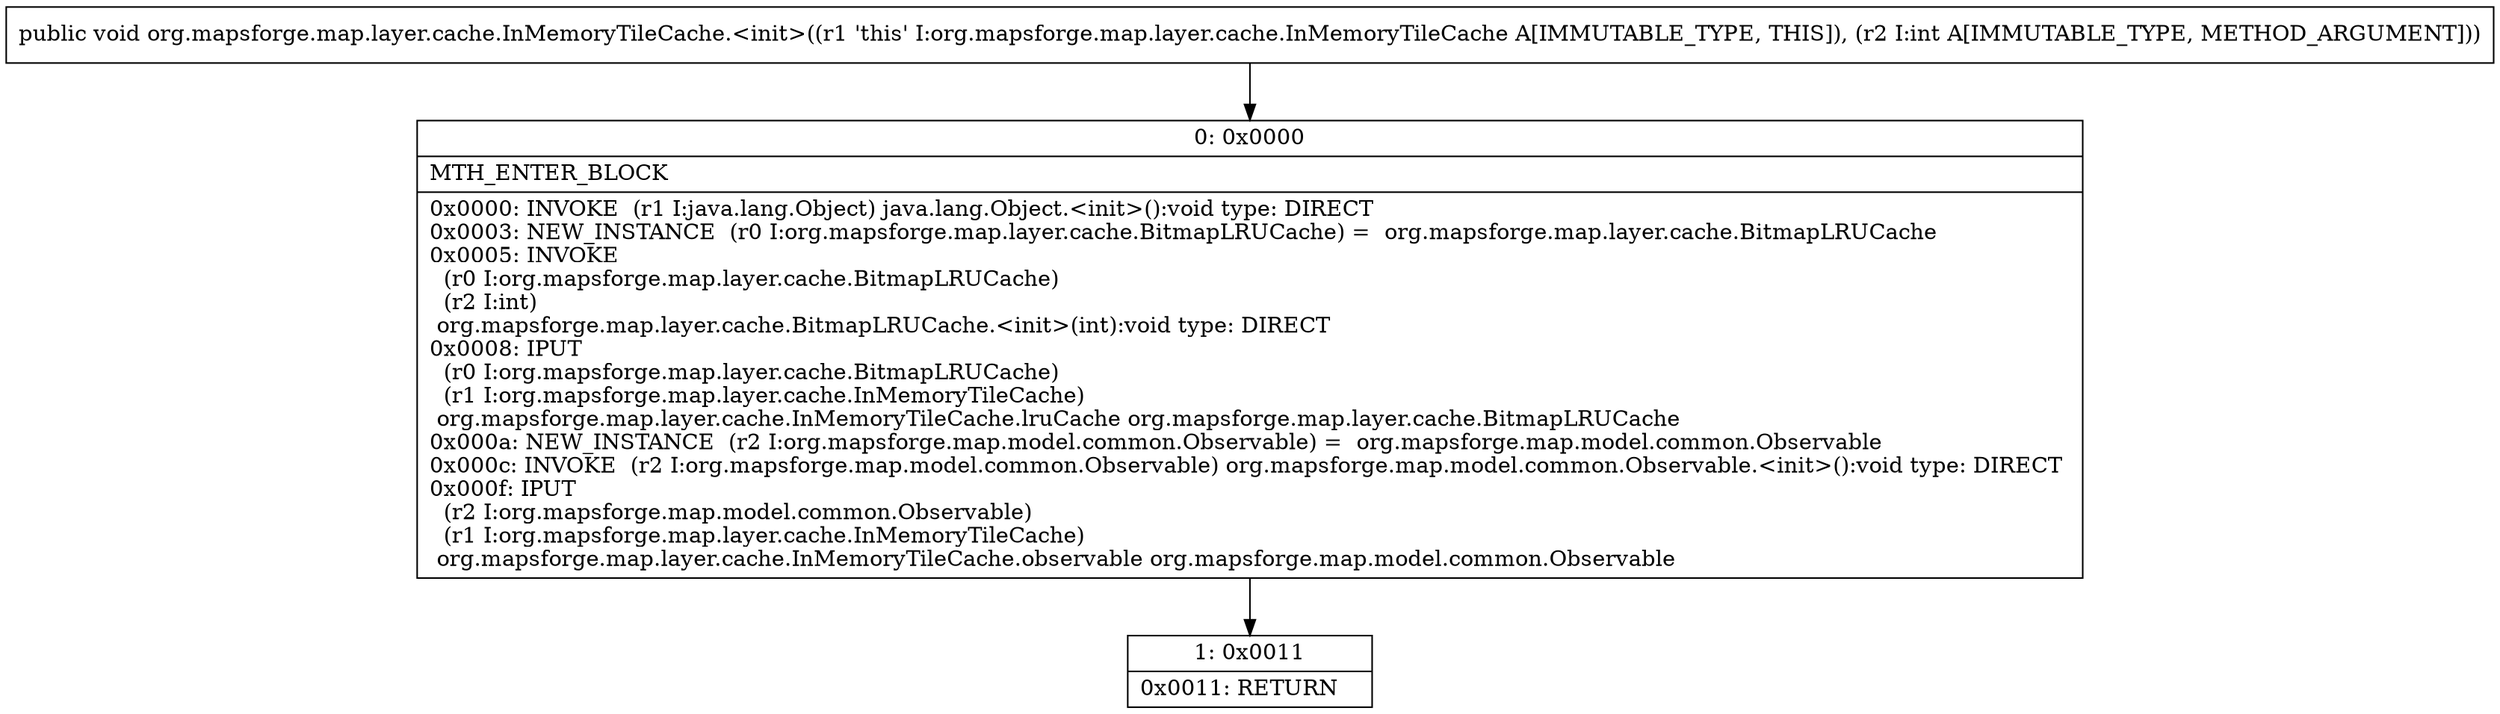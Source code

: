 digraph "CFG fororg.mapsforge.map.layer.cache.InMemoryTileCache.\<init\>(I)V" {
Node_0 [shape=record,label="{0\:\ 0x0000|MTH_ENTER_BLOCK\l|0x0000: INVOKE  (r1 I:java.lang.Object) java.lang.Object.\<init\>():void type: DIRECT \l0x0003: NEW_INSTANCE  (r0 I:org.mapsforge.map.layer.cache.BitmapLRUCache) =  org.mapsforge.map.layer.cache.BitmapLRUCache \l0x0005: INVOKE  \l  (r0 I:org.mapsforge.map.layer.cache.BitmapLRUCache)\l  (r2 I:int)\l org.mapsforge.map.layer.cache.BitmapLRUCache.\<init\>(int):void type: DIRECT \l0x0008: IPUT  \l  (r0 I:org.mapsforge.map.layer.cache.BitmapLRUCache)\l  (r1 I:org.mapsforge.map.layer.cache.InMemoryTileCache)\l org.mapsforge.map.layer.cache.InMemoryTileCache.lruCache org.mapsforge.map.layer.cache.BitmapLRUCache \l0x000a: NEW_INSTANCE  (r2 I:org.mapsforge.map.model.common.Observable) =  org.mapsforge.map.model.common.Observable \l0x000c: INVOKE  (r2 I:org.mapsforge.map.model.common.Observable) org.mapsforge.map.model.common.Observable.\<init\>():void type: DIRECT \l0x000f: IPUT  \l  (r2 I:org.mapsforge.map.model.common.Observable)\l  (r1 I:org.mapsforge.map.layer.cache.InMemoryTileCache)\l org.mapsforge.map.layer.cache.InMemoryTileCache.observable org.mapsforge.map.model.common.Observable \l}"];
Node_1 [shape=record,label="{1\:\ 0x0011|0x0011: RETURN   \l}"];
MethodNode[shape=record,label="{public void org.mapsforge.map.layer.cache.InMemoryTileCache.\<init\>((r1 'this' I:org.mapsforge.map.layer.cache.InMemoryTileCache A[IMMUTABLE_TYPE, THIS]), (r2 I:int A[IMMUTABLE_TYPE, METHOD_ARGUMENT])) }"];
MethodNode -> Node_0;
Node_0 -> Node_1;
}

